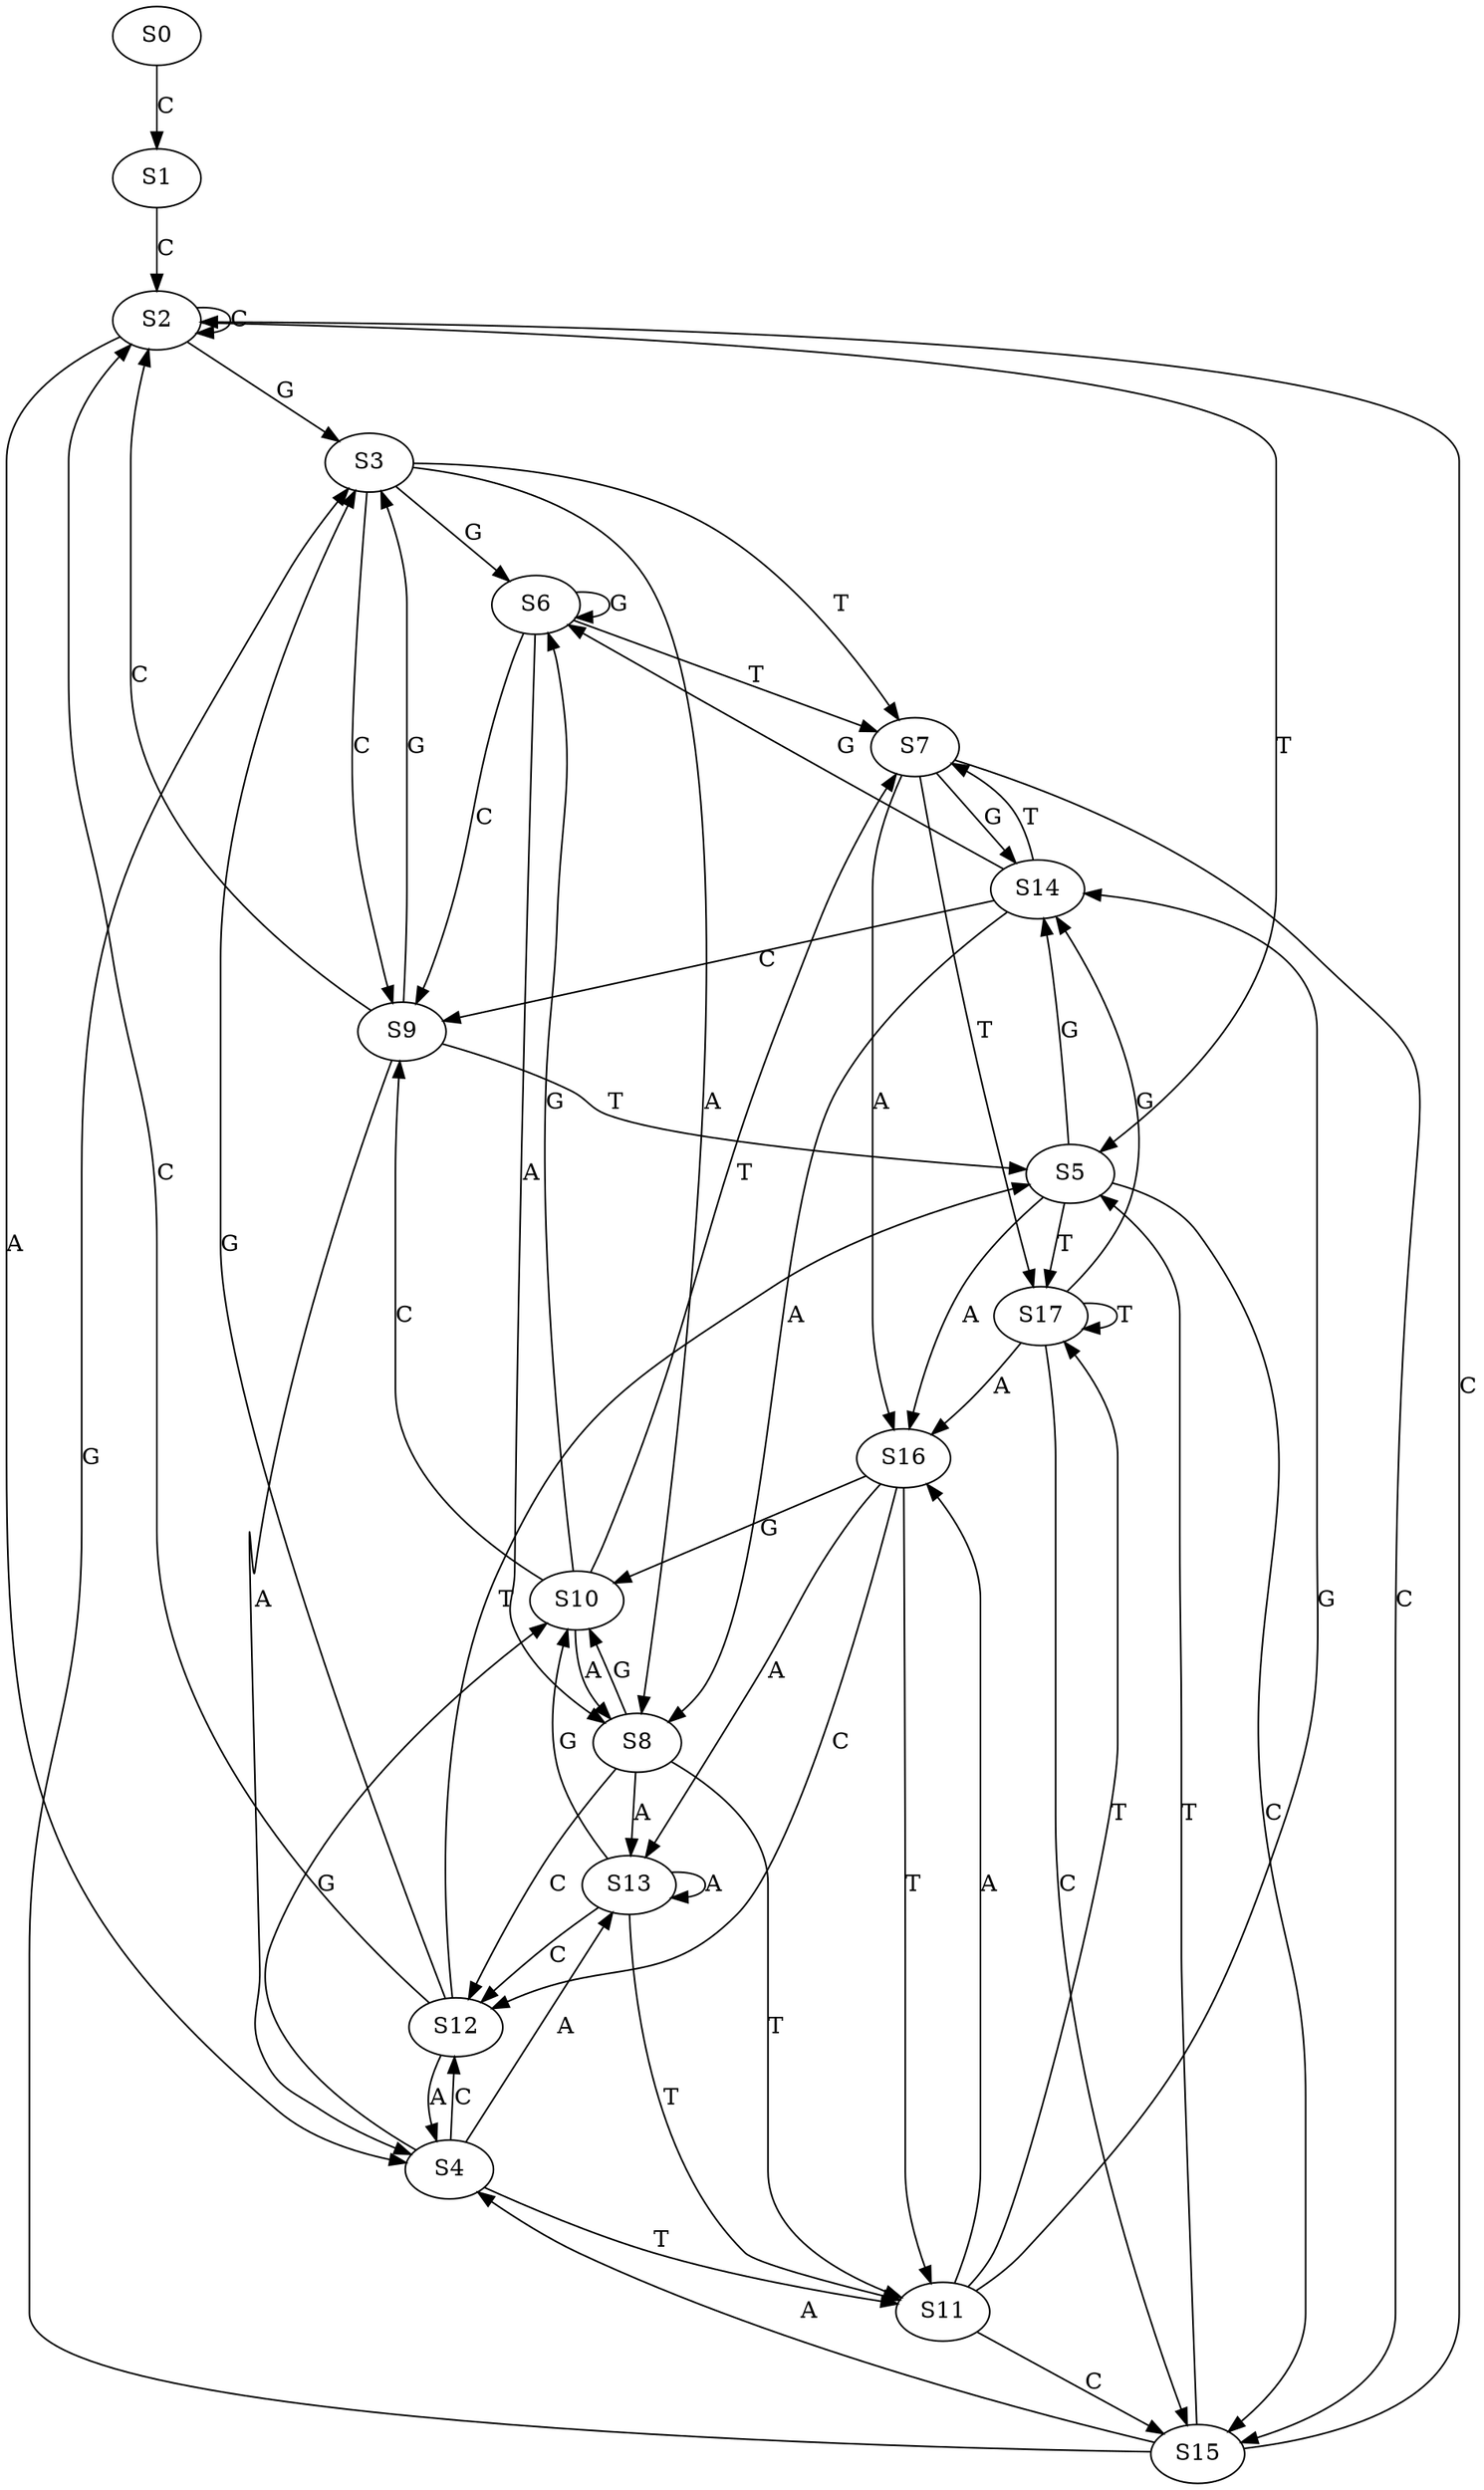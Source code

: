 strict digraph  {
	S0 -> S1 [ label = C ];
	S1 -> S2 [ label = C ];
	S2 -> S3 [ label = G ];
	S2 -> S2 [ label = C ];
	S2 -> S4 [ label = A ];
	S2 -> S5 [ label = T ];
	S3 -> S6 [ label = G ];
	S3 -> S7 [ label = T ];
	S3 -> S8 [ label = A ];
	S3 -> S9 [ label = C ];
	S4 -> S10 [ label = G ];
	S4 -> S11 [ label = T ];
	S4 -> S12 [ label = C ];
	S4 -> S13 [ label = A ];
	S5 -> S14 [ label = G ];
	S5 -> S15 [ label = C ];
	S5 -> S16 [ label = A ];
	S5 -> S17 [ label = T ];
	S6 -> S8 [ label = A ];
	S6 -> S7 [ label = T ];
	S6 -> S6 [ label = G ];
	S6 -> S9 [ label = C ];
	S7 -> S16 [ label = A ];
	S7 -> S15 [ label = C ];
	S7 -> S14 [ label = G ];
	S7 -> S17 [ label = T ];
	S8 -> S10 [ label = G ];
	S8 -> S13 [ label = A ];
	S8 -> S12 [ label = C ];
	S8 -> S11 [ label = T ];
	S9 -> S2 [ label = C ];
	S9 -> S5 [ label = T ];
	S9 -> S3 [ label = G ];
	S9 -> S4 [ label = A ];
	S10 -> S7 [ label = T ];
	S10 -> S6 [ label = G ];
	S10 -> S8 [ label = A ];
	S10 -> S9 [ label = C ];
	S11 -> S16 [ label = A ];
	S11 -> S15 [ label = C ];
	S11 -> S17 [ label = T ];
	S11 -> S14 [ label = G ];
	S12 -> S4 [ label = A ];
	S12 -> S5 [ label = T ];
	S12 -> S2 [ label = C ];
	S12 -> S3 [ label = G ];
	S13 -> S11 [ label = T ];
	S13 -> S12 [ label = C ];
	S13 -> S10 [ label = G ];
	S13 -> S13 [ label = A ];
	S14 -> S8 [ label = A ];
	S14 -> S7 [ label = T ];
	S14 -> S9 [ label = C ];
	S14 -> S6 [ label = G ];
	S15 -> S5 [ label = T ];
	S15 -> S3 [ label = G ];
	S15 -> S2 [ label = C ];
	S15 -> S4 [ label = A ];
	S16 -> S10 [ label = G ];
	S16 -> S11 [ label = T ];
	S16 -> S13 [ label = A ];
	S16 -> S12 [ label = C ];
	S17 -> S15 [ label = C ];
	S17 -> S14 [ label = G ];
	S17 -> S17 [ label = T ];
	S17 -> S16 [ label = A ];
}
